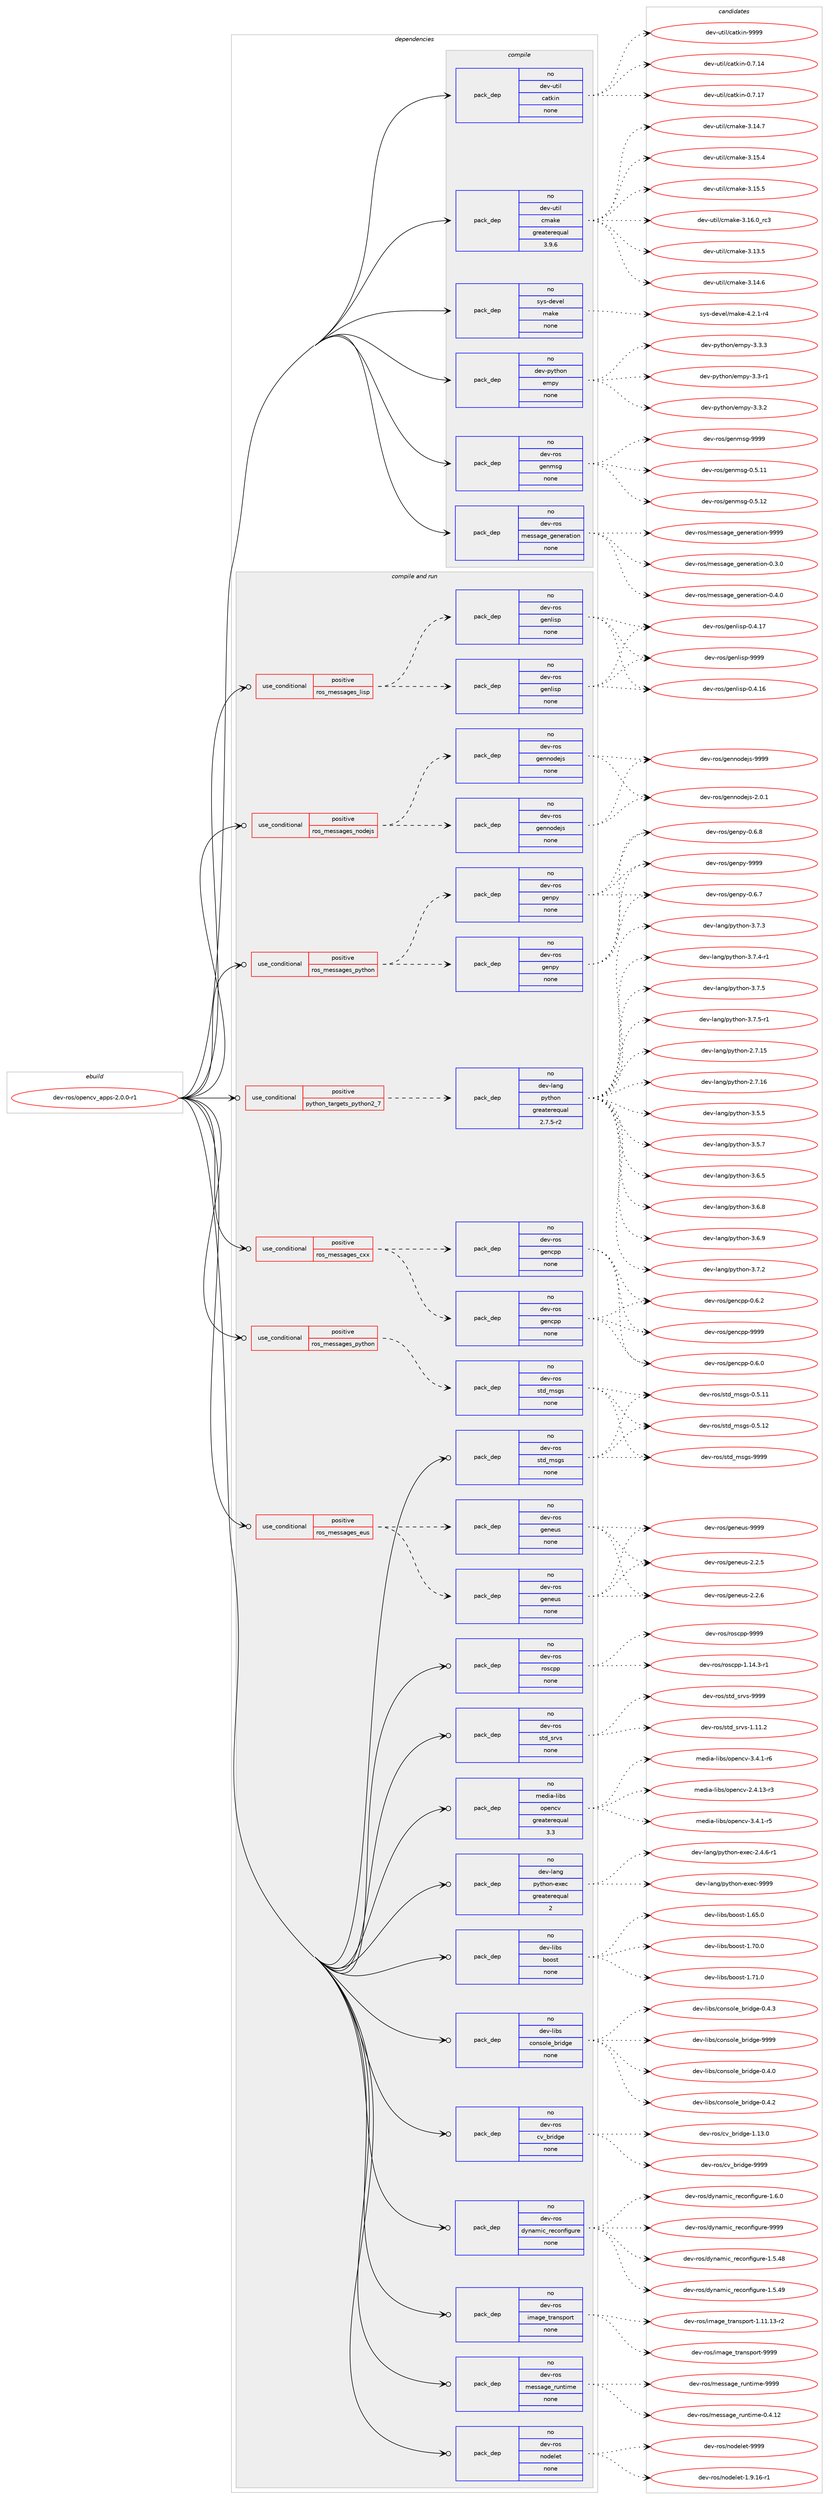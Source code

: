 digraph prolog {

# *************
# Graph options
# *************

newrank=true;
concentrate=true;
compound=true;
graph [rankdir=LR,fontname=Helvetica,fontsize=10,ranksep=1.5];#, ranksep=2.5, nodesep=0.2];
edge  [arrowhead=vee];
node  [fontname=Helvetica,fontsize=10];

# **********
# The ebuild
# **********

subgraph cluster_leftcol {
color=gray;
rank=same;
label=<<i>ebuild</i>>;
id [label="dev-ros/opencv_apps-2.0.0-r1", color=red, width=4, href="../dev-ros/opencv_apps-2.0.0-r1.svg"];
}

# ****************
# The dependencies
# ****************

subgraph cluster_midcol {
color=gray;
label=<<i>dependencies</i>>;
subgraph cluster_compile {
fillcolor="#eeeeee";
style=filled;
label=<<i>compile</i>>;
subgraph pack491461 {
dependency657408 [label=<<TABLE BORDER="0" CELLBORDER="1" CELLSPACING="0" CELLPADDING="4" WIDTH="220"><TR><TD ROWSPAN="6" CELLPADDING="30">pack_dep</TD></TR><TR><TD WIDTH="110">no</TD></TR><TR><TD>dev-python</TD></TR><TR><TD>empy</TD></TR><TR><TD>none</TD></TR><TR><TD></TD></TR></TABLE>>, shape=none, color=blue];
}
id:e -> dependency657408:w [weight=20,style="solid",arrowhead="vee"];
subgraph pack491462 {
dependency657409 [label=<<TABLE BORDER="0" CELLBORDER="1" CELLSPACING="0" CELLPADDING="4" WIDTH="220"><TR><TD ROWSPAN="6" CELLPADDING="30">pack_dep</TD></TR><TR><TD WIDTH="110">no</TD></TR><TR><TD>dev-ros</TD></TR><TR><TD>genmsg</TD></TR><TR><TD>none</TD></TR><TR><TD></TD></TR></TABLE>>, shape=none, color=blue];
}
id:e -> dependency657409:w [weight=20,style="solid",arrowhead="vee"];
subgraph pack491463 {
dependency657410 [label=<<TABLE BORDER="0" CELLBORDER="1" CELLSPACING="0" CELLPADDING="4" WIDTH="220"><TR><TD ROWSPAN="6" CELLPADDING="30">pack_dep</TD></TR><TR><TD WIDTH="110">no</TD></TR><TR><TD>dev-ros</TD></TR><TR><TD>message_generation</TD></TR><TR><TD>none</TD></TR><TR><TD></TD></TR></TABLE>>, shape=none, color=blue];
}
id:e -> dependency657410:w [weight=20,style="solid",arrowhead="vee"];
subgraph pack491464 {
dependency657411 [label=<<TABLE BORDER="0" CELLBORDER="1" CELLSPACING="0" CELLPADDING="4" WIDTH="220"><TR><TD ROWSPAN="6" CELLPADDING="30">pack_dep</TD></TR><TR><TD WIDTH="110">no</TD></TR><TR><TD>dev-util</TD></TR><TR><TD>catkin</TD></TR><TR><TD>none</TD></TR><TR><TD></TD></TR></TABLE>>, shape=none, color=blue];
}
id:e -> dependency657411:w [weight=20,style="solid",arrowhead="vee"];
subgraph pack491465 {
dependency657412 [label=<<TABLE BORDER="0" CELLBORDER="1" CELLSPACING="0" CELLPADDING="4" WIDTH="220"><TR><TD ROWSPAN="6" CELLPADDING="30">pack_dep</TD></TR><TR><TD WIDTH="110">no</TD></TR><TR><TD>dev-util</TD></TR><TR><TD>cmake</TD></TR><TR><TD>greaterequal</TD></TR><TR><TD>3.9.6</TD></TR></TABLE>>, shape=none, color=blue];
}
id:e -> dependency657412:w [weight=20,style="solid",arrowhead="vee"];
subgraph pack491466 {
dependency657413 [label=<<TABLE BORDER="0" CELLBORDER="1" CELLSPACING="0" CELLPADDING="4" WIDTH="220"><TR><TD ROWSPAN="6" CELLPADDING="30">pack_dep</TD></TR><TR><TD WIDTH="110">no</TD></TR><TR><TD>sys-devel</TD></TR><TR><TD>make</TD></TR><TR><TD>none</TD></TR><TR><TD></TD></TR></TABLE>>, shape=none, color=blue];
}
id:e -> dependency657413:w [weight=20,style="solid",arrowhead="vee"];
}
subgraph cluster_compileandrun {
fillcolor="#eeeeee";
style=filled;
label=<<i>compile and run</i>>;
subgraph cond154041 {
dependency657414 [label=<<TABLE BORDER="0" CELLBORDER="1" CELLSPACING="0" CELLPADDING="4"><TR><TD ROWSPAN="3" CELLPADDING="10">use_conditional</TD></TR><TR><TD>positive</TD></TR><TR><TD>python_targets_python2_7</TD></TR></TABLE>>, shape=none, color=red];
subgraph pack491467 {
dependency657415 [label=<<TABLE BORDER="0" CELLBORDER="1" CELLSPACING="0" CELLPADDING="4" WIDTH="220"><TR><TD ROWSPAN="6" CELLPADDING="30">pack_dep</TD></TR><TR><TD WIDTH="110">no</TD></TR><TR><TD>dev-lang</TD></TR><TR><TD>python</TD></TR><TR><TD>greaterequal</TD></TR><TR><TD>2.7.5-r2</TD></TR></TABLE>>, shape=none, color=blue];
}
dependency657414:e -> dependency657415:w [weight=20,style="dashed",arrowhead="vee"];
}
id:e -> dependency657414:w [weight=20,style="solid",arrowhead="odotvee"];
subgraph cond154042 {
dependency657416 [label=<<TABLE BORDER="0" CELLBORDER="1" CELLSPACING="0" CELLPADDING="4"><TR><TD ROWSPAN="3" CELLPADDING="10">use_conditional</TD></TR><TR><TD>positive</TD></TR><TR><TD>ros_messages_cxx</TD></TR></TABLE>>, shape=none, color=red];
subgraph pack491468 {
dependency657417 [label=<<TABLE BORDER="0" CELLBORDER="1" CELLSPACING="0" CELLPADDING="4" WIDTH="220"><TR><TD ROWSPAN="6" CELLPADDING="30">pack_dep</TD></TR><TR><TD WIDTH="110">no</TD></TR><TR><TD>dev-ros</TD></TR><TR><TD>gencpp</TD></TR><TR><TD>none</TD></TR><TR><TD></TD></TR></TABLE>>, shape=none, color=blue];
}
dependency657416:e -> dependency657417:w [weight=20,style="dashed",arrowhead="vee"];
subgraph pack491469 {
dependency657418 [label=<<TABLE BORDER="0" CELLBORDER="1" CELLSPACING="0" CELLPADDING="4" WIDTH="220"><TR><TD ROWSPAN="6" CELLPADDING="30">pack_dep</TD></TR><TR><TD WIDTH="110">no</TD></TR><TR><TD>dev-ros</TD></TR><TR><TD>gencpp</TD></TR><TR><TD>none</TD></TR><TR><TD></TD></TR></TABLE>>, shape=none, color=blue];
}
dependency657416:e -> dependency657418:w [weight=20,style="dashed",arrowhead="vee"];
}
id:e -> dependency657416:w [weight=20,style="solid",arrowhead="odotvee"];
subgraph cond154043 {
dependency657419 [label=<<TABLE BORDER="0" CELLBORDER="1" CELLSPACING="0" CELLPADDING="4"><TR><TD ROWSPAN="3" CELLPADDING="10">use_conditional</TD></TR><TR><TD>positive</TD></TR><TR><TD>ros_messages_eus</TD></TR></TABLE>>, shape=none, color=red];
subgraph pack491470 {
dependency657420 [label=<<TABLE BORDER="0" CELLBORDER="1" CELLSPACING="0" CELLPADDING="4" WIDTH="220"><TR><TD ROWSPAN="6" CELLPADDING="30">pack_dep</TD></TR><TR><TD WIDTH="110">no</TD></TR><TR><TD>dev-ros</TD></TR><TR><TD>geneus</TD></TR><TR><TD>none</TD></TR><TR><TD></TD></TR></TABLE>>, shape=none, color=blue];
}
dependency657419:e -> dependency657420:w [weight=20,style="dashed",arrowhead="vee"];
subgraph pack491471 {
dependency657421 [label=<<TABLE BORDER="0" CELLBORDER="1" CELLSPACING="0" CELLPADDING="4" WIDTH="220"><TR><TD ROWSPAN="6" CELLPADDING="30">pack_dep</TD></TR><TR><TD WIDTH="110">no</TD></TR><TR><TD>dev-ros</TD></TR><TR><TD>geneus</TD></TR><TR><TD>none</TD></TR><TR><TD></TD></TR></TABLE>>, shape=none, color=blue];
}
dependency657419:e -> dependency657421:w [weight=20,style="dashed",arrowhead="vee"];
}
id:e -> dependency657419:w [weight=20,style="solid",arrowhead="odotvee"];
subgraph cond154044 {
dependency657422 [label=<<TABLE BORDER="0" CELLBORDER="1" CELLSPACING="0" CELLPADDING="4"><TR><TD ROWSPAN="3" CELLPADDING="10">use_conditional</TD></TR><TR><TD>positive</TD></TR><TR><TD>ros_messages_lisp</TD></TR></TABLE>>, shape=none, color=red];
subgraph pack491472 {
dependency657423 [label=<<TABLE BORDER="0" CELLBORDER="1" CELLSPACING="0" CELLPADDING="4" WIDTH="220"><TR><TD ROWSPAN="6" CELLPADDING="30">pack_dep</TD></TR><TR><TD WIDTH="110">no</TD></TR><TR><TD>dev-ros</TD></TR><TR><TD>genlisp</TD></TR><TR><TD>none</TD></TR><TR><TD></TD></TR></TABLE>>, shape=none, color=blue];
}
dependency657422:e -> dependency657423:w [weight=20,style="dashed",arrowhead="vee"];
subgraph pack491473 {
dependency657424 [label=<<TABLE BORDER="0" CELLBORDER="1" CELLSPACING="0" CELLPADDING="4" WIDTH="220"><TR><TD ROWSPAN="6" CELLPADDING="30">pack_dep</TD></TR><TR><TD WIDTH="110">no</TD></TR><TR><TD>dev-ros</TD></TR><TR><TD>genlisp</TD></TR><TR><TD>none</TD></TR><TR><TD></TD></TR></TABLE>>, shape=none, color=blue];
}
dependency657422:e -> dependency657424:w [weight=20,style="dashed",arrowhead="vee"];
}
id:e -> dependency657422:w [weight=20,style="solid",arrowhead="odotvee"];
subgraph cond154045 {
dependency657425 [label=<<TABLE BORDER="0" CELLBORDER="1" CELLSPACING="0" CELLPADDING="4"><TR><TD ROWSPAN="3" CELLPADDING="10">use_conditional</TD></TR><TR><TD>positive</TD></TR><TR><TD>ros_messages_nodejs</TD></TR></TABLE>>, shape=none, color=red];
subgraph pack491474 {
dependency657426 [label=<<TABLE BORDER="0" CELLBORDER="1" CELLSPACING="0" CELLPADDING="4" WIDTH="220"><TR><TD ROWSPAN="6" CELLPADDING="30">pack_dep</TD></TR><TR><TD WIDTH="110">no</TD></TR><TR><TD>dev-ros</TD></TR><TR><TD>gennodejs</TD></TR><TR><TD>none</TD></TR><TR><TD></TD></TR></TABLE>>, shape=none, color=blue];
}
dependency657425:e -> dependency657426:w [weight=20,style="dashed",arrowhead="vee"];
subgraph pack491475 {
dependency657427 [label=<<TABLE BORDER="0" CELLBORDER="1" CELLSPACING="0" CELLPADDING="4" WIDTH="220"><TR><TD ROWSPAN="6" CELLPADDING="30">pack_dep</TD></TR><TR><TD WIDTH="110">no</TD></TR><TR><TD>dev-ros</TD></TR><TR><TD>gennodejs</TD></TR><TR><TD>none</TD></TR><TR><TD></TD></TR></TABLE>>, shape=none, color=blue];
}
dependency657425:e -> dependency657427:w [weight=20,style="dashed",arrowhead="vee"];
}
id:e -> dependency657425:w [weight=20,style="solid",arrowhead="odotvee"];
subgraph cond154046 {
dependency657428 [label=<<TABLE BORDER="0" CELLBORDER="1" CELLSPACING="0" CELLPADDING="4"><TR><TD ROWSPAN="3" CELLPADDING="10">use_conditional</TD></TR><TR><TD>positive</TD></TR><TR><TD>ros_messages_python</TD></TR></TABLE>>, shape=none, color=red];
subgraph pack491476 {
dependency657429 [label=<<TABLE BORDER="0" CELLBORDER="1" CELLSPACING="0" CELLPADDING="4" WIDTH="220"><TR><TD ROWSPAN="6" CELLPADDING="30">pack_dep</TD></TR><TR><TD WIDTH="110">no</TD></TR><TR><TD>dev-ros</TD></TR><TR><TD>genpy</TD></TR><TR><TD>none</TD></TR><TR><TD></TD></TR></TABLE>>, shape=none, color=blue];
}
dependency657428:e -> dependency657429:w [weight=20,style="dashed",arrowhead="vee"];
subgraph pack491477 {
dependency657430 [label=<<TABLE BORDER="0" CELLBORDER="1" CELLSPACING="0" CELLPADDING="4" WIDTH="220"><TR><TD ROWSPAN="6" CELLPADDING="30">pack_dep</TD></TR><TR><TD WIDTH="110">no</TD></TR><TR><TD>dev-ros</TD></TR><TR><TD>genpy</TD></TR><TR><TD>none</TD></TR><TR><TD></TD></TR></TABLE>>, shape=none, color=blue];
}
dependency657428:e -> dependency657430:w [weight=20,style="dashed",arrowhead="vee"];
}
id:e -> dependency657428:w [weight=20,style="solid",arrowhead="odotvee"];
subgraph cond154047 {
dependency657431 [label=<<TABLE BORDER="0" CELLBORDER="1" CELLSPACING="0" CELLPADDING="4"><TR><TD ROWSPAN="3" CELLPADDING="10">use_conditional</TD></TR><TR><TD>positive</TD></TR><TR><TD>ros_messages_python</TD></TR></TABLE>>, shape=none, color=red];
subgraph pack491478 {
dependency657432 [label=<<TABLE BORDER="0" CELLBORDER="1" CELLSPACING="0" CELLPADDING="4" WIDTH="220"><TR><TD ROWSPAN="6" CELLPADDING="30">pack_dep</TD></TR><TR><TD WIDTH="110">no</TD></TR><TR><TD>dev-ros</TD></TR><TR><TD>std_msgs</TD></TR><TR><TD>none</TD></TR><TR><TD></TD></TR></TABLE>>, shape=none, color=blue];
}
dependency657431:e -> dependency657432:w [weight=20,style="dashed",arrowhead="vee"];
}
id:e -> dependency657431:w [weight=20,style="solid",arrowhead="odotvee"];
subgraph pack491479 {
dependency657433 [label=<<TABLE BORDER="0" CELLBORDER="1" CELLSPACING="0" CELLPADDING="4" WIDTH="220"><TR><TD ROWSPAN="6" CELLPADDING="30">pack_dep</TD></TR><TR><TD WIDTH="110">no</TD></TR><TR><TD>dev-lang</TD></TR><TR><TD>python-exec</TD></TR><TR><TD>greaterequal</TD></TR><TR><TD>2</TD></TR></TABLE>>, shape=none, color=blue];
}
id:e -> dependency657433:w [weight=20,style="solid",arrowhead="odotvee"];
subgraph pack491480 {
dependency657434 [label=<<TABLE BORDER="0" CELLBORDER="1" CELLSPACING="0" CELLPADDING="4" WIDTH="220"><TR><TD ROWSPAN="6" CELLPADDING="30">pack_dep</TD></TR><TR><TD WIDTH="110">no</TD></TR><TR><TD>dev-libs</TD></TR><TR><TD>boost</TD></TR><TR><TD>none</TD></TR><TR><TD></TD></TR></TABLE>>, shape=none, color=blue];
}
id:e -> dependency657434:w [weight=20,style="solid",arrowhead="odotvee"];
subgraph pack491481 {
dependency657435 [label=<<TABLE BORDER="0" CELLBORDER="1" CELLSPACING="0" CELLPADDING="4" WIDTH="220"><TR><TD ROWSPAN="6" CELLPADDING="30">pack_dep</TD></TR><TR><TD WIDTH="110">no</TD></TR><TR><TD>dev-libs</TD></TR><TR><TD>console_bridge</TD></TR><TR><TD>none</TD></TR><TR><TD></TD></TR></TABLE>>, shape=none, color=blue];
}
id:e -> dependency657435:w [weight=20,style="solid",arrowhead="odotvee"];
subgraph pack491482 {
dependency657436 [label=<<TABLE BORDER="0" CELLBORDER="1" CELLSPACING="0" CELLPADDING="4" WIDTH="220"><TR><TD ROWSPAN="6" CELLPADDING="30">pack_dep</TD></TR><TR><TD WIDTH="110">no</TD></TR><TR><TD>dev-ros</TD></TR><TR><TD>cv_bridge</TD></TR><TR><TD>none</TD></TR><TR><TD></TD></TR></TABLE>>, shape=none, color=blue];
}
id:e -> dependency657436:w [weight=20,style="solid",arrowhead="odotvee"];
subgraph pack491483 {
dependency657437 [label=<<TABLE BORDER="0" CELLBORDER="1" CELLSPACING="0" CELLPADDING="4" WIDTH="220"><TR><TD ROWSPAN="6" CELLPADDING="30">pack_dep</TD></TR><TR><TD WIDTH="110">no</TD></TR><TR><TD>dev-ros</TD></TR><TR><TD>dynamic_reconfigure</TD></TR><TR><TD>none</TD></TR><TR><TD></TD></TR></TABLE>>, shape=none, color=blue];
}
id:e -> dependency657437:w [weight=20,style="solid",arrowhead="odotvee"];
subgraph pack491484 {
dependency657438 [label=<<TABLE BORDER="0" CELLBORDER="1" CELLSPACING="0" CELLPADDING="4" WIDTH="220"><TR><TD ROWSPAN="6" CELLPADDING="30">pack_dep</TD></TR><TR><TD WIDTH="110">no</TD></TR><TR><TD>dev-ros</TD></TR><TR><TD>image_transport</TD></TR><TR><TD>none</TD></TR><TR><TD></TD></TR></TABLE>>, shape=none, color=blue];
}
id:e -> dependency657438:w [weight=20,style="solid",arrowhead="odotvee"];
subgraph pack491485 {
dependency657439 [label=<<TABLE BORDER="0" CELLBORDER="1" CELLSPACING="0" CELLPADDING="4" WIDTH="220"><TR><TD ROWSPAN="6" CELLPADDING="30">pack_dep</TD></TR><TR><TD WIDTH="110">no</TD></TR><TR><TD>dev-ros</TD></TR><TR><TD>message_runtime</TD></TR><TR><TD>none</TD></TR><TR><TD></TD></TR></TABLE>>, shape=none, color=blue];
}
id:e -> dependency657439:w [weight=20,style="solid",arrowhead="odotvee"];
subgraph pack491486 {
dependency657440 [label=<<TABLE BORDER="0" CELLBORDER="1" CELLSPACING="0" CELLPADDING="4" WIDTH="220"><TR><TD ROWSPAN="6" CELLPADDING="30">pack_dep</TD></TR><TR><TD WIDTH="110">no</TD></TR><TR><TD>dev-ros</TD></TR><TR><TD>nodelet</TD></TR><TR><TD>none</TD></TR><TR><TD></TD></TR></TABLE>>, shape=none, color=blue];
}
id:e -> dependency657440:w [weight=20,style="solid",arrowhead="odotvee"];
subgraph pack491487 {
dependency657441 [label=<<TABLE BORDER="0" CELLBORDER="1" CELLSPACING="0" CELLPADDING="4" WIDTH="220"><TR><TD ROWSPAN="6" CELLPADDING="30">pack_dep</TD></TR><TR><TD WIDTH="110">no</TD></TR><TR><TD>dev-ros</TD></TR><TR><TD>roscpp</TD></TR><TR><TD>none</TD></TR><TR><TD></TD></TR></TABLE>>, shape=none, color=blue];
}
id:e -> dependency657441:w [weight=20,style="solid",arrowhead="odotvee"];
subgraph pack491488 {
dependency657442 [label=<<TABLE BORDER="0" CELLBORDER="1" CELLSPACING="0" CELLPADDING="4" WIDTH="220"><TR><TD ROWSPAN="6" CELLPADDING="30">pack_dep</TD></TR><TR><TD WIDTH="110">no</TD></TR><TR><TD>dev-ros</TD></TR><TR><TD>std_msgs</TD></TR><TR><TD>none</TD></TR><TR><TD></TD></TR></TABLE>>, shape=none, color=blue];
}
id:e -> dependency657442:w [weight=20,style="solid",arrowhead="odotvee"];
subgraph pack491489 {
dependency657443 [label=<<TABLE BORDER="0" CELLBORDER="1" CELLSPACING="0" CELLPADDING="4" WIDTH="220"><TR><TD ROWSPAN="6" CELLPADDING="30">pack_dep</TD></TR><TR><TD WIDTH="110">no</TD></TR><TR><TD>dev-ros</TD></TR><TR><TD>std_srvs</TD></TR><TR><TD>none</TD></TR><TR><TD></TD></TR></TABLE>>, shape=none, color=blue];
}
id:e -> dependency657443:w [weight=20,style="solid",arrowhead="odotvee"];
subgraph pack491490 {
dependency657444 [label=<<TABLE BORDER="0" CELLBORDER="1" CELLSPACING="0" CELLPADDING="4" WIDTH="220"><TR><TD ROWSPAN="6" CELLPADDING="30">pack_dep</TD></TR><TR><TD WIDTH="110">no</TD></TR><TR><TD>media-libs</TD></TR><TR><TD>opencv</TD></TR><TR><TD>greaterequal</TD></TR><TR><TD>3.3</TD></TR></TABLE>>, shape=none, color=blue];
}
id:e -> dependency657444:w [weight=20,style="solid",arrowhead="odotvee"];
}
subgraph cluster_run {
fillcolor="#eeeeee";
style=filled;
label=<<i>run</i>>;
}
}

# **************
# The candidates
# **************

subgraph cluster_choices {
rank=same;
color=gray;
label=<<i>candidates</i>>;

subgraph choice491461 {
color=black;
nodesep=1;
choice1001011184511212111610411111047101109112121455146514511449 [label="dev-python/empy-3.3-r1", color=red, width=4,href="../dev-python/empy-3.3-r1.svg"];
choice1001011184511212111610411111047101109112121455146514650 [label="dev-python/empy-3.3.2", color=red, width=4,href="../dev-python/empy-3.3.2.svg"];
choice1001011184511212111610411111047101109112121455146514651 [label="dev-python/empy-3.3.3", color=red, width=4,href="../dev-python/empy-3.3.3.svg"];
dependency657408:e -> choice1001011184511212111610411111047101109112121455146514511449:w [style=dotted,weight="100"];
dependency657408:e -> choice1001011184511212111610411111047101109112121455146514650:w [style=dotted,weight="100"];
dependency657408:e -> choice1001011184511212111610411111047101109112121455146514651:w [style=dotted,weight="100"];
}
subgraph choice491462 {
color=black;
nodesep=1;
choice100101118451141111154710310111010911510345484653464949 [label="dev-ros/genmsg-0.5.11", color=red, width=4,href="../dev-ros/genmsg-0.5.11.svg"];
choice100101118451141111154710310111010911510345484653464950 [label="dev-ros/genmsg-0.5.12", color=red, width=4,href="../dev-ros/genmsg-0.5.12.svg"];
choice10010111845114111115471031011101091151034557575757 [label="dev-ros/genmsg-9999", color=red, width=4,href="../dev-ros/genmsg-9999.svg"];
dependency657409:e -> choice100101118451141111154710310111010911510345484653464949:w [style=dotted,weight="100"];
dependency657409:e -> choice100101118451141111154710310111010911510345484653464950:w [style=dotted,weight="100"];
dependency657409:e -> choice10010111845114111115471031011101091151034557575757:w [style=dotted,weight="100"];
}
subgraph choice491463 {
color=black;
nodesep=1;
choice1001011184511411111547109101115115971031019510310111010111497116105111110454846514648 [label="dev-ros/message_generation-0.3.0", color=red, width=4,href="../dev-ros/message_generation-0.3.0.svg"];
choice1001011184511411111547109101115115971031019510310111010111497116105111110454846524648 [label="dev-ros/message_generation-0.4.0", color=red, width=4,href="../dev-ros/message_generation-0.4.0.svg"];
choice10010111845114111115471091011151159710310195103101110101114971161051111104557575757 [label="dev-ros/message_generation-9999", color=red, width=4,href="../dev-ros/message_generation-9999.svg"];
dependency657410:e -> choice1001011184511411111547109101115115971031019510310111010111497116105111110454846514648:w [style=dotted,weight="100"];
dependency657410:e -> choice1001011184511411111547109101115115971031019510310111010111497116105111110454846524648:w [style=dotted,weight="100"];
dependency657410:e -> choice10010111845114111115471091011151159710310195103101110101114971161051111104557575757:w [style=dotted,weight="100"];
}
subgraph choice491464 {
color=black;
nodesep=1;
choice1001011184511711610510847999711610710511045484655464952 [label="dev-util/catkin-0.7.14", color=red, width=4,href="../dev-util/catkin-0.7.14.svg"];
choice1001011184511711610510847999711610710511045484655464955 [label="dev-util/catkin-0.7.17", color=red, width=4,href="../dev-util/catkin-0.7.17.svg"];
choice100101118451171161051084799971161071051104557575757 [label="dev-util/catkin-9999", color=red, width=4,href="../dev-util/catkin-9999.svg"];
dependency657411:e -> choice1001011184511711610510847999711610710511045484655464952:w [style=dotted,weight="100"];
dependency657411:e -> choice1001011184511711610510847999711610710511045484655464955:w [style=dotted,weight="100"];
dependency657411:e -> choice100101118451171161051084799971161071051104557575757:w [style=dotted,weight="100"];
}
subgraph choice491465 {
color=black;
nodesep=1;
choice1001011184511711610510847991099710710145514649514653 [label="dev-util/cmake-3.13.5", color=red, width=4,href="../dev-util/cmake-3.13.5.svg"];
choice1001011184511711610510847991099710710145514649524654 [label="dev-util/cmake-3.14.6", color=red, width=4,href="../dev-util/cmake-3.14.6.svg"];
choice1001011184511711610510847991099710710145514649524655 [label="dev-util/cmake-3.14.7", color=red, width=4,href="../dev-util/cmake-3.14.7.svg"];
choice1001011184511711610510847991099710710145514649534652 [label="dev-util/cmake-3.15.4", color=red, width=4,href="../dev-util/cmake-3.15.4.svg"];
choice1001011184511711610510847991099710710145514649534653 [label="dev-util/cmake-3.15.5", color=red, width=4,href="../dev-util/cmake-3.15.5.svg"];
choice1001011184511711610510847991099710710145514649544648951149951 [label="dev-util/cmake-3.16.0_rc3", color=red, width=4,href="../dev-util/cmake-3.16.0_rc3.svg"];
dependency657412:e -> choice1001011184511711610510847991099710710145514649514653:w [style=dotted,weight="100"];
dependency657412:e -> choice1001011184511711610510847991099710710145514649524654:w [style=dotted,weight="100"];
dependency657412:e -> choice1001011184511711610510847991099710710145514649524655:w [style=dotted,weight="100"];
dependency657412:e -> choice1001011184511711610510847991099710710145514649534652:w [style=dotted,weight="100"];
dependency657412:e -> choice1001011184511711610510847991099710710145514649534653:w [style=dotted,weight="100"];
dependency657412:e -> choice1001011184511711610510847991099710710145514649544648951149951:w [style=dotted,weight="100"];
}
subgraph choice491466 {
color=black;
nodesep=1;
choice1151211154510010111810110847109971071014552465046494511452 [label="sys-devel/make-4.2.1-r4", color=red, width=4,href="../sys-devel/make-4.2.1-r4.svg"];
dependency657413:e -> choice1151211154510010111810110847109971071014552465046494511452:w [style=dotted,weight="100"];
}
subgraph choice491467 {
color=black;
nodesep=1;
choice10010111845108971101034711212111610411111045504655464953 [label="dev-lang/python-2.7.15", color=red, width=4,href="../dev-lang/python-2.7.15.svg"];
choice10010111845108971101034711212111610411111045504655464954 [label="dev-lang/python-2.7.16", color=red, width=4,href="../dev-lang/python-2.7.16.svg"];
choice100101118451089711010347112121116104111110455146534653 [label="dev-lang/python-3.5.5", color=red, width=4,href="../dev-lang/python-3.5.5.svg"];
choice100101118451089711010347112121116104111110455146534655 [label="dev-lang/python-3.5.7", color=red, width=4,href="../dev-lang/python-3.5.7.svg"];
choice100101118451089711010347112121116104111110455146544653 [label="dev-lang/python-3.6.5", color=red, width=4,href="../dev-lang/python-3.6.5.svg"];
choice100101118451089711010347112121116104111110455146544656 [label="dev-lang/python-3.6.8", color=red, width=4,href="../dev-lang/python-3.6.8.svg"];
choice100101118451089711010347112121116104111110455146544657 [label="dev-lang/python-3.6.9", color=red, width=4,href="../dev-lang/python-3.6.9.svg"];
choice100101118451089711010347112121116104111110455146554650 [label="dev-lang/python-3.7.2", color=red, width=4,href="../dev-lang/python-3.7.2.svg"];
choice100101118451089711010347112121116104111110455146554651 [label="dev-lang/python-3.7.3", color=red, width=4,href="../dev-lang/python-3.7.3.svg"];
choice1001011184510897110103471121211161041111104551465546524511449 [label="dev-lang/python-3.7.4-r1", color=red, width=4,href="../dev-lang/python-3.7.4-r1.svg"];
choice100101118451089711010347112121116104111110455146554653 [label="dev-lang/python-3.7.5", color=red, width=4,href="../dev-lang/python-3.7.5.svg"];
choice1001011184510897110103471121211161041111104551465546534511449 [label="dev-lang/python-3.7.5-r1", color=red, width=4,href="../dev-lang/python-3.7.5-r1.svg"];
dependency657415:e -> choice10010111845108971101034711212111610411111045504655464953:w [style=dotted,weight="100"];
dependency657415:e -> choice10010111845108971101034711212111610411111045504655464954:w [style=dotted,weight="100"];
dependency657415:e -> choice100101118451089711010347112121116104111110455146534653:w [style=dotted,weight="100"];
dependency657415:e -> choice100101118451089711010347112121116104111110455146534655:w [style=dotted,weight="100"];
dependency657415:e -> choice100101118451089711010347112121116104111110455146544653:w [style=dotted,weight="100"];
dependency657415:e -> choice100101118451089711010347112121116104111110455146544656:w [style=dotted,weight="100"];
dependency657415:e -> choice100101118451089711010347112121116104111110455146544657:w [style=dotted,weight="100"];
dependency657415:e -> choice100101118451089711010347112121116104111110455146554650:w [style=dotted,weight="100"];
dependency657415:e -> choice100101118451089711010347112121116104111110455146554651:w [style=dotted,weight="100"];
dependency657415:e -> choice1001011184510897110103471121211161041111104551465546524511449:w [style=dotted,weight="100"];
dependency657415:e -> choice100101118451089711010347112121116104111110455146554653:w [style=dotted,weight="100"];
dependency657415:e -> choice1001011184510897110103471121211161041111104551465546534511449:w [style=dotted,weight="100"];
}
subgraph choice491468 {
color=black;
nodesep=1;
choice100101118451141111154710310111099112112454846544648 [label="dev-ros/gencpp-0.6.0", color=red, width=4,href="../dev-ros/gencpp-0.6.0.svg"];
choice100101118451141111154710310111099112112454846544650 [label="dev-ros/gencpp-0.6.2", color=red, width=4,href="../dev-ros/gencpp-0.6.2.svg"];
choice1001011184511411111547103101110991121124557575757 [label="dev-ros/gencpp-9999", color=red, width=4,href="../dev-ros/gencpp-9999.svg"];
dependency657417:e -> choice100101118451141111154710310111099112112454846544648:w [style=dotted,weight="100"];
dependency657417:e -> choice100101118451141111154710310111099112112454846544650:w [style=dotted,weight="100"];
dependency657417:e -> choice1001011184511411111547103101110991121124557575757:w [style=dotted,weight="100"];
}
subgraph choice491469 {
color=black;
nodesep=1;
choice100101118451141111154710310111099112112454846544648 [label="dev-ros/gencpp-0.6.0", color=red, width=4,href="../dev-ros/gencpp-0.6.0.svg"];
choice100101118451141111154710310111099112112454846544650 [label="dev-ros/gencpp-0.6.2", color=red, width=4,href="../dev-ros/gencpp-0.6.2.svg"];
choice1001011184511411111547103101110991121124557575757 [label="dev-ros/gencpp-9999", color=red, width=4,href="../dev-ros/gencpp-9999.svg"];
dependency657418:e -> choice100101118451141111154710310111099112112454846544648:w [style=dotted,weight="100"];
dependency657418:e -> choice100101118451141111154710310111099112112454846544650:w [style=dotted,weight="100"];
dependency657418:e -> choice1001011184511411111547103101110991121124557575757:w [style=dotted,weight="100"];
}
subgraph choice491470 {
color=black;
nodesep=1;
choice1001011184511411111547103101110101117115455046504653 [label="dev-ros/geneus-2.2.5", color=red, width=4,href="../dev-ros/geneus-2.2.5.svg"];
choice1001011184511411111547103101110101117115455046504654 [label="dev-ros/geneus-2.2.6", color=red, width=4,href="../dev-ros/geneus-2.2.6.svg"];
choice10010111845114111115471031011101011171154557575757 [label="dev-ros/geneus-9999", color=red, width=4,href="../dev-ros/geneus-9999.svg"];
dependency657420:e -> choice1001011184511411111547103101110101117115455046504653:w [style=dotted,weight="100"];
dependency657420:e -> choice1001011184511411111547103101110101117115455046504654:w [style=dotted,weight="100"];
dependency657420:e -> choice10010111845114111115471031011101011171154557575757:w [style=dotted,weight="100"];
}
subgraph choice491471 {
color=black;
nodesep=1;
choice1001011184511411111547103101110101117115455046504653 [label="dev-ros/geneus-2.2.5", color=red, width=4,href="../dev-ros/geneus-2.2.5.svg"];
choice1001011184511411111547103101110101117115455046504654 [label="dev-ros/geneus-2.2.6", color=red, width=4,href="../dev-ros/geneus-2.2.6.svg"];
choice10010111845114111115471031011101011171154557575757 [label="dev-ros/geneus-9999", color=red, width=4,href="../dev-ros/geneus-9999.svg"];
dependency657421:e -> choice1001011184511411111547103101110101117115455046504653:w [style=dotted,weight="100"];
dependency657421:e -> choice1001011184511411111547103101110101117115455046504654:w [style=dotted,weight="100"];
dependency657421:e -> choice10010111845114111115471031011101011171154557575757:w [style=dotted,weight="100"];
}
subgraph choice491472 {
color=black;
nodesep=1;
choice100101118451141111154710310111010810511511245484652464954 [label="dev-ros/genlisp-0.4.16", color=red, width=4,href="../dev-ros/genlisp-0.4.16.svg"];
choice100101118451141111154710310111010810511511245484652464955 [label="dev-ros/genlisp-0.4.17", color=red, width=4,href="../dev-ros/genlisp-0.4.17.svg"];
choice10010111845114111115471031011101081051151124557575757 [label="dev-ros/genlisp-9999", color=red, width=4,href="../dev-ros/genlisp-9999.svg"];
dependency657423:e -> choice100101118451141111154710310111010810511511245484652464954:w [style=dotted,weight="100"];
dependency657423:e -> choice100101118451141111154710310111010810511511245484652464955:w [style=dotted,weight="100"];
dependency657423:e -> choice10010111845114111115471031011101081051151124557575757:w [style=dotted,weight="100"];
}
subgraph choice491473 {
color=black;
nodesep=1;
choice100101118451141111154710310111010810511511245484652464954 [label="dev-ros/genlisp-0.4.16", color=red, width=4,href="../dev-ros/genlisp-0.4.16.svg"];
choice100101118451141111154710310111010810511511245484652464955 [label="dev-ros/genlisp-0.4.17", color=red, width=4,href="../dev-ros/genlisp-0.4.17.svg"];
choice10010111845114111115471031011101081051151124557575757 [label="dev-ros/genlisp-9999", color=red, width=4,href="../dev-ros/genlisp-9999.svg"];
dependency657424:e -> choice100101118451141111154710310111010810511511245484652464954:w [style=dotted,weight="100"];
dependency657424:e -> choice100101118451141111154710310111010810511511245484652464955:w [style=dotted,weight="100"];
dependency657424:e -> choice10010111845114111115471031011101081051151124557575757:w [style=dotted,weight="100"];
}
subgraph choice491474 {
color=black;
nodesep=1;
choice1001011184511411111547103101110110111100101106115455046484649 [label="dev-ros/gennodejs-2.0.1", color=red, width=4,href="../dev-ros/gennodejs-2.0.1.svg"];
choice10010111845114111115471031011101101111001011061154557575757 [label="dev-ros/gennodejs-9999", color=red, width=4,href="../dev-ros/gennodejs-9999.svg"];
dependency657426:e -> choice1001011184511411111547103101110110111100101106115455046484649:w [style=dotted,weight="100"];
dependency657426:e -> choice10010111845114111115471031011101101111001011061154557575757:w [style=dotted,weight="100"];
}
subgraph choice491475 {
color=black;
nodesep=1;
choice1001011184511411111547103101110110111100101106115455046484649 [label="dev-ros/gennodejs-2.0.1", color=red, width=4,href="../dev-ros/gennodejs-2.0.1.svg"];
choice10010111845114111115471031011101101111001011061154557575757 [label="dev-ros/gennodejs-9999", color=red, width=4,href="../dev-ros/gennodejs-9999.svg"];
dependency657427:e -> choice1001011184511411111547103101110110111100101106115455046484649:w [style=dotted,weight="100"];
dependency657427:e -> choice10010111845114111115471031011101101111001011061154557575757:w [style=dotted,weight="100"];
}
subgraph choice491476 {
color=black;
nodesep=1;
choice1001011184511411111547103101110112121454846544655 [label="dev-ros/genpy-0.6.7", color=red, width=4,href="../dev-ros/genpy-0.6.7.svg"];
choice1001011184511411111547103101110112121454846544656 [label="dev-ros/genpy-0.6.8", color=red, width=4,href="../dev-ros/genpy-0.6.8.svg"];
choice10010111845114111115471031011101121214557575757 [label="dev-ros/genpy-9999", color=red, width=4,href="../dev-ros/genpy-9999.svg"];
dependency657429:e -> choice1001011184511411111547103101110112121454846544655:w [style=dotted,weight="100"];
dependency657429:e -> choice1001011184511411111547103101110112121454846544656:w [style=dotted,weight="100"];
dependency657429:e -> choice10010111845114111115471031011101121214557575757:w [style=dotted,weight="100"];
}
subgraph choice491477 {
color=black;
nodesep=1;
choice1001011184511411111547103101110112121454846544655 [label="dev-ros/genpy-0.6.7", color=red, width=4,href="../dev-ros/genpy-0.6.7.svg"];
choice1001011184511411111547103101110112121454846544656 [label="dev-ros/genpy-0.6.8", color=red, width=4,href="../dev-ros/genpy-0.6.8.svg"];
choice10010111845114111115471031011101121214557575757 [label="dev-ros/genpy-9999", color=red, width=4,href="../dev-ros/genpy-9999.svg"];
dependency657430:e -> choice1001011184511411111547103101110112121454846544655:w [style=dotted,weight="100"];
dependency657430:e -> choice1001011184511411111547103101110112121454846544656:w [style=dotted,weight="100"];
dependency657430:e -> choice10010111845114111115471031011101121214557575757:w [style=dotted,weight="100"];
}
subgraph choice491478 {
color=black;
nodesep=1;
choice10010111845114111115471151161009510911510311545484653464949 [label="dev-ros/std_msgs-0.5.11", color=red, width=4,href="../dev-ros/std_msgs-0.5.11.svg"];
choice10010111845114111115471151161009510911510311545484653464950 [label="dev-ros/std_msgs-0.5.12", color=red, width=4,href="../dev-ros/std_msgs-0.5.12.svg"];
choice1001011184511411111547115116100951091151031154557575757 [label="dev-ros/std_msgs-9999", color=red, width=4,href="../dev-ros/std_msgs-9999.svg"];
dependency657432:e -> choice10010111845114111115471151161009510911510311545484653464949:w [style=dotted,weight="100"];
dependency657432:e -> choice10010111845114111115471151161009510911510311545484653464950:w [style=dotted,weight="100"];
dependency657432:e -> choice1001011184511411111547115116100951091151031154557575757:w [style=dotted,weight="100"];
}
subgraph choice491479 {
color=black;
nodesep=1;
choice10010111845108971101034711212111610411111045101120101994550465246544511449 [label="dev-lang/python-exec-2.4.6-r1", color=red, width=4,href="../dev-lang/python-exec-2.4.6-r1.svg"];
choice10010111845108971101034711212111610411111045101120101994557575757 [label="dev-lang/python-exec-9999", color=red, width=4,href="../dev-lang/python-exec-9999.svg"];
dependency657433:e -> choice10010111845108971101034711212111610411111045101120101994550465246544511449:w [style=dotted,weight="100"];
dependency657433:e -> choice10010111845108971101034711212111610411111045101120101994557575757:w [style=dotted,weight="100"];
}
subgraph choice491480 {
color=black;
nodesep=1;
choice1001011184510810598115479811111111511645494654534648 [label="dev-libs/boost-1.65.0", color=red, width=4,href="../dev-libs/boost-1.65.0.svg"];
choice1001011184510810598115479811111111511645494655484648 [label="dev-libs/boost-1.70.0", color=red, width=4,href="../dev-libs/boost-1.70.0.svg"];
choice1001011184510810598115479811111111511645494655494648 [label="dev-libs/boost-1.71.0", color=red, width=4,href="../dev-libs/boost-1.71.0.svg"];
dependency657434:e -> choice1001011184510810598115479811111111511645494654534648:w [style=dotted,weight="100"];
dependency657434:e -> choice1001011184510810598115479811111111511645494655484648:w [style=dotted,weight="100"];
dependency657434:e -> choice1001011184510810598115479811111111511645494655494648:w [style=dotted,weight="100"];
}
subgraph choice491481 {
color=black;
nodesep=1;
choice100101118451081059811547991111101151111081019598114105100103101454846524648 [label="dev-libs/console_bridge-0.4.0", color=red, width=4,href="../dev-libs/console_bridge-0.4.0.svg"];
choice100101118451081059811547991111101151111081019598114105100103101454846524650 [label="dev-libs/console_bridge-0.4.2", color=red, width=4,href="../dev-libs/console_bridge-0.4.2.svg"];
choice100101118451081059811547991111101151111081019598114105100103101454846524651 [label="dev-libs/console_bridge-0.4.3", color=red, width=4,href="../dev-libs/console_bridge-0.4.3.svg"];
choice1001011184510810598115479911111011511110810195981141051001031014557575757 [label="dev-libs/console_bridge-9999", color=red, width=4,href="../dev-libs/console_bridge-9999.svg"];
dependency657435:e -> choice100101118451081059811547991111101151111081019598114105100103101454846524648:w [style=dotted,weight="100"];
dependency657435:e -> choice100101118451081059811547991111101151111081019598114105100103101454846524650:w [style=dotted,weight="100"];
dependency657435:e -> choice100101118451081059811547991111101151111081019598114105100103101454846524651:w [style=dotted,weight="100"];
dependency657435:e -> choice1001011184510810598115479911111011511110810195981141051001031014557575757:w [style=dotted,weight="100"];
}
subgraph choice491482 {
color=black;
nodesep=1;
choice100101118451141111154799118959811410510010310145494649514648 [label="dev-ros/cv_bridge-1.13.0", color=red, width=4,href="../dev-ros/cv_bridge-1.13.0.svg"];
choice10010111845114111115479911895981141051001031014557575757 [label="dev-ros/cv_bridge-9999", color=red, width=4,href="../dev-ros/cv_bridge-9999.svg"];
dependency657436:e -> choice100101118451141111154799118959811410510010310145494649514648:w [style=dotted,weight="100"];
dependency657436:e -> choice10010111845114111115479911895981141051001031014557575757:w [style=dotted,weight="100"];
}
subgraph choice491483 {
color=black;
nodesep=1;
choice10010111845114111115471001211109710910599951141019911111010210510311711410145494653465256 [label="dev-ros/dynamic_reconfigure-1.5.48", color=red, width=4,href="../dev-ros/dynamic_reconfigure-1.5.48.svg"];
choice10010111845114111115471001211109710910599951141019911111010210510311711410145494653465257 [label="dev-ros/dynamic_reconfigure-1.5.49", color=red, width=4,href="../dev-ros/dynamic_reconfigure-1.5.49.svg"];
choice100101118451141111154710012111097109105999511410199111110102105103117114101454946544648 [label="dev-ros/dynamic_reconfigure-1.6.0", color=red, width=4,href="../dev-ros/dynamic_reconfigure-1.6.0.svg"];
choice1001011184511411111547100121110971091059995114101991111101021051031171141014557575757 [label="dev-ros/dynamic_reconfigure-9999", color=red, width=4,href="../dev-ros/dynamic_reconfigure-9999.svg"];
dependency657437:e -> choice10010111845114111115471001211109710910599951141019911111010210510311711410145494653465256:w [style=dotted,weight="100"];
dependency657437:e -> choice10010111845114111115471001211109710910599951141019911111010210510311711410145494653465257:w [style=dotted,weight="100"];
dependency657437:e -> choice100101118451141111154710012111097109105999511410199111110102105103117114101454946544648:w [style=dotted,weight="100"];
dependency657437:e -> choice1001011184511411111547100121110971091059995114101991111101021051031171141014557575757:w [style=dotted,weight="100"];
}
subgraph choice491484 {
color=black;
nodesep=1;
choice100101118451141111154710510997103101951161149711011511211111411645494649494649514511450 [label="dev-ros/image_transport-1.11.13-r2", color=red, width=4,href="../dev-ros/image_transport-1.11.13-r2.svg"];
choice10010111845114111115471051099710310195116114971101151121111141164557575757 [label="dev-ros/image_transport-9999", color=red, width=4,href="../dev-ros/image_transport-9999.svg"];
dependency657438:e -> choice100101118451141111154710510997103101951161149711011511211111411645494649494649514511450:w [style=dotted,weight="100"];
dependency657438:e -> choice10010111845114111115471051099710310195116114971101151121111141164557575757:w [style=dotted,weight="100"];
}
subgraph choice491485 {
color=black;
nodesep=1;
choice1001011184511411111547109101115115971031019511411711011610510910145484652464950 [label="dev-ros/message_runtime-0.4.12", color=red, width=4,href="../dev-ros/message_runtime-0.4.12.svg"];
choice100101118451141111154710910111511597103101951141171101161051091014557575757 [label="dev-ros/message_runtime-9999", color=red, width=4,href="../dev-ros/message_runtime-9999.svg"];
dependency657439:e -> choice1001011184511411111547109101115115971031019511411711011610510910145484652464950:w [style=dotted,weight="100"];
dependency657439:e -> choice100101118451141111154710910111511597103101951141171101161051091014557575757:w [style=dotted,weight="100"];
}
subgraph choice491486 {
color=black;
nodesep=1;
choice1001011184511411111547110111100101108101116454946574649544511449 [label="dev-ros/nodelet-1.9.16-r1", color=red, width=4,href="../dev-ros/nodelet-1.9.16-r1.svg"];
choice10010111845114111115471101111001011081011164557575757 [label="dev-ros/nodelet-9999", color=red, width=4,href="../dev-ros/nodelet-9999.svg"];
dependency657440:e -> choice1001011184511411111547110111100101108101116454946574649544511449:w [style=dotted,weight="100"];
dependency657440:e -> choice10010111845114111115471101111001011081011164557575757:w [style=dotted,weight="100"];
}
subgraph choice491487 {
color=black;
nodesep=1;
choice100101118451141111154711411111599112112454946495246514511449 [label="dev-ros/roscpp-1.14.3-r1", color=red, width=4,href="../dev-ros/roscpp-1.14.3-r1.svg"];
choice1001011184511411111547114111115991121124557575757 [label="dev-ros/roscpp-9999", color=red, width=4,href="../dev-ros/roscpp-9999.svg"];
dependency657441:e -> choice100101118451141111154711411111599112112454946495246514511449:w [style=dotted,weight="100"];
dependency657441:e -> choice1001011184511411111547114111115991121124557575757:w [style=dotted,weight="100"];
}
subgraph choice491488 {
color=black;
nodesep=1;
choice10010111845114111115471151161009510911510311545484653464949 [label="dev-ros/std_msgs-0.5.11", color=red, width=4,href="../dev-ros/std_msgs-0.5.11.svg"];
choice10010111845114111115471151161009510911510311545484653464950 [label="dev-ros/std_msgs-0.5.12", color=red, width=4,href="../dev-ros/std_msgs-0.5.12.svg"];
choice1001011184511411111547115116100951091151031154557575757 [label="dev-ros/std_msgs-9999", color=red, width=4,href="../dev-ros/std_msgs-9999.svg"];
dependency657442:e -> choice10010111845114111115471151161009510911510311545484653464949:w [style=dotted,weight="100"];
dependency657442:e -> choice10010111845114111115471151161009510911510311545484653464950:w [style=dotted,weight="100"];
dependency657442:e -> choice1001011184511411111547115116100951091151031154557575757:w [style=dotted,weight="100"];
}
subgraph choice491489 {
color=black;
nodesep=1;
choice10010111845114111115471151161009511511411811545494649494650 [label="dev-ros/std_srvs-1.11.2", color=red, width=4,href="../dev-ros/std_srvs-1.11.2.svg"];
choice1001011184511411111547115116100951151141181154557575757 [label="dev-ros/std_srvs-9999", color=red, width=4,href="../dev-ros/std_srvs-9999.svg"];
dependency657443:e -> choice10010111845114111115471151161009511511411811545494649494650:w [style=dotted,weight="100"];
dependency657443:e -> choice1001011184511411111547115116100951151141181154557575757:w [style=dotted,weight="100"];
}
subgraph choice491490 {
color=black;
nodesep=1;
choice1091011001059745108105981154711111210111099118455046524649514511451 [label="media-libs/opencv-2.4.13-r3", color=red, width=4,href="../media-libs/opencv-2.4.13-r3.svg"];
choice10910110010597451081059811547111112101110991184551465246494511453 [label="media-libs/opencv-3.4.1-r5", color=red, width=4,href="../media-libs/opencv-3.4.1-r5.svg"];
choice10910110010597451081059811547111112101110991184551465246494511454 [label="media-libs/opencv-3.4.1-r6", color=red, width=4,href="../media-libs/opencv-3.4.1-r6.svg"];
dependency657444:e -> choice1091011001059745108105981154711111210111099118455046524649514511451:w [style=dotted,weight="100"];
dependency657444:e -> choice10910110010597451081059811547111112101110991184551465246494511453:w [style=dotted,weight="100"];
dependency657444:e -> choice10910110010597451081059811547111112101110991184551465246494511454:w [style=dotted,weight="100"];
}
}

}
